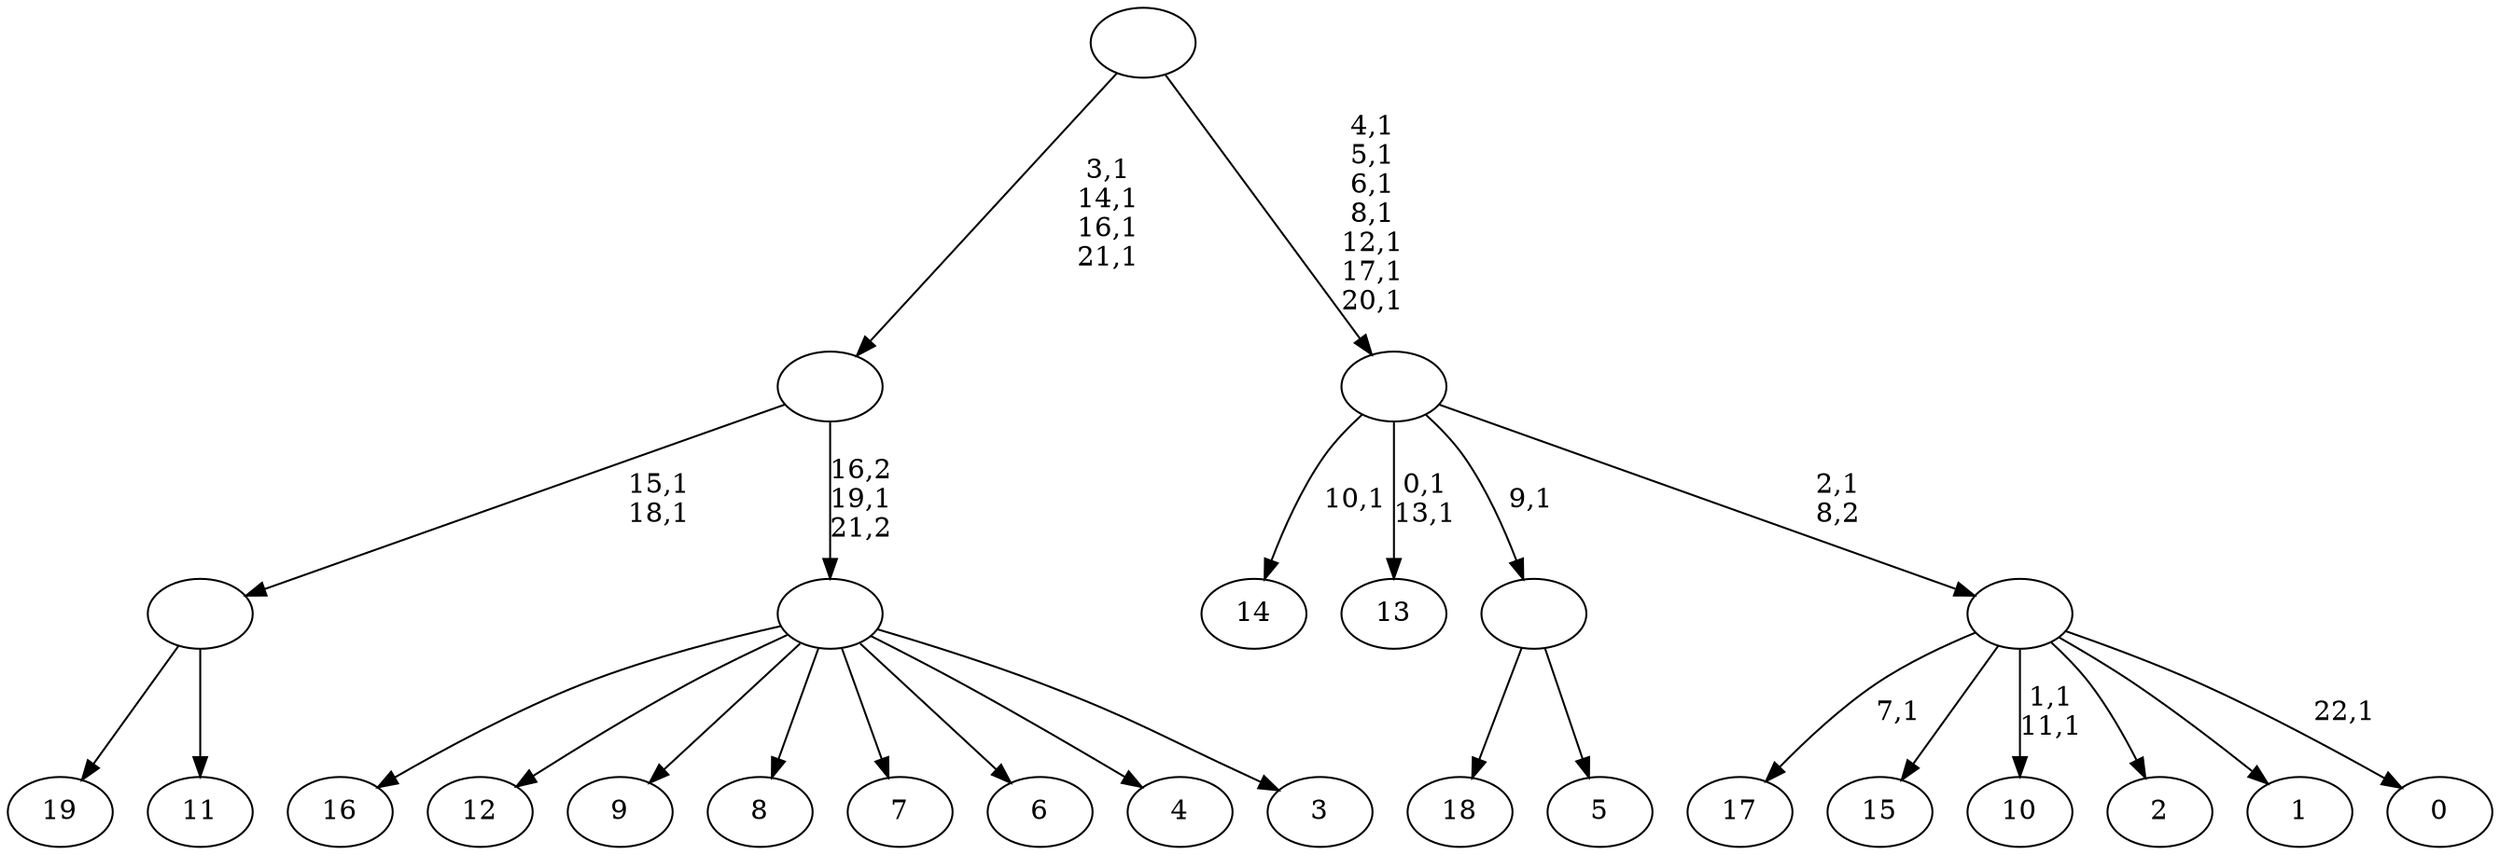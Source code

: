 digraph T {
	43 [label="19"]
	42 [label="18"]
	41 [label="17"]
	39 [label="16"]
	38 [label="15"]
	37 [label="14"]
	35 [label="13"]
	32 [label="12"]
	31 [label="11"]
	30 [label=""]
	28 [label="10"]
	25 [label="9"]
	24 [label="8"]
	23 [label="7"]
	22 [label="6"]
	21 [label="5"]
	20 [label=""]
	19 [label="4"]
	18 [label="3"]
	17 [label=""]
	16 [label=""]
	12 [label="2"]
	11 [label="1"]
	10 [label="0"]
	8 [label=""]
	7 [label=""]
	0 [label=""]
	30 -> 43 [label=""]
	30 -> 31 [label=""]
	20 -> 42 [label=""]
	20 -> 21 [label=""]
	17 -> 39 [label=""]
	17 -> 32 [label=""]
	17 -> 25 [label=""]
	17 -> 24 [label=""]
	17 -> 23 [label=""]
	17 -> 22 [label=""]
	17 -> 19 [label=""]
	17 -> 18 [label=""]
	16 -> 30 [label="15,1\n18,1"]
	16 -> 17 [label="16,2\n19,1\n21,2"]
	8 -> 10 [label="22,1"]
	8 -> 28 [label="1,1\n11,1"]
	8 -> 41 [label="7,1"]
	8 -> 38 [label=""]
	8 -> 12 [label=""]
	8 -> 11 [label=""]
	7 -> 35 [label="0,1\n13,1"]
	7 -> 37 [label="10,1"]
	7 -> 20 [label="9,1"]
	7 -> 8 [label="2,1\n8,2"]
	0 -> 7 [label="4,1\n5,1\n6,1\n8,1\n12,1\n17,1\n20,1"]
	0 -> 16 [label="3,1\n14,1\n16,1\n21,1"]
}
